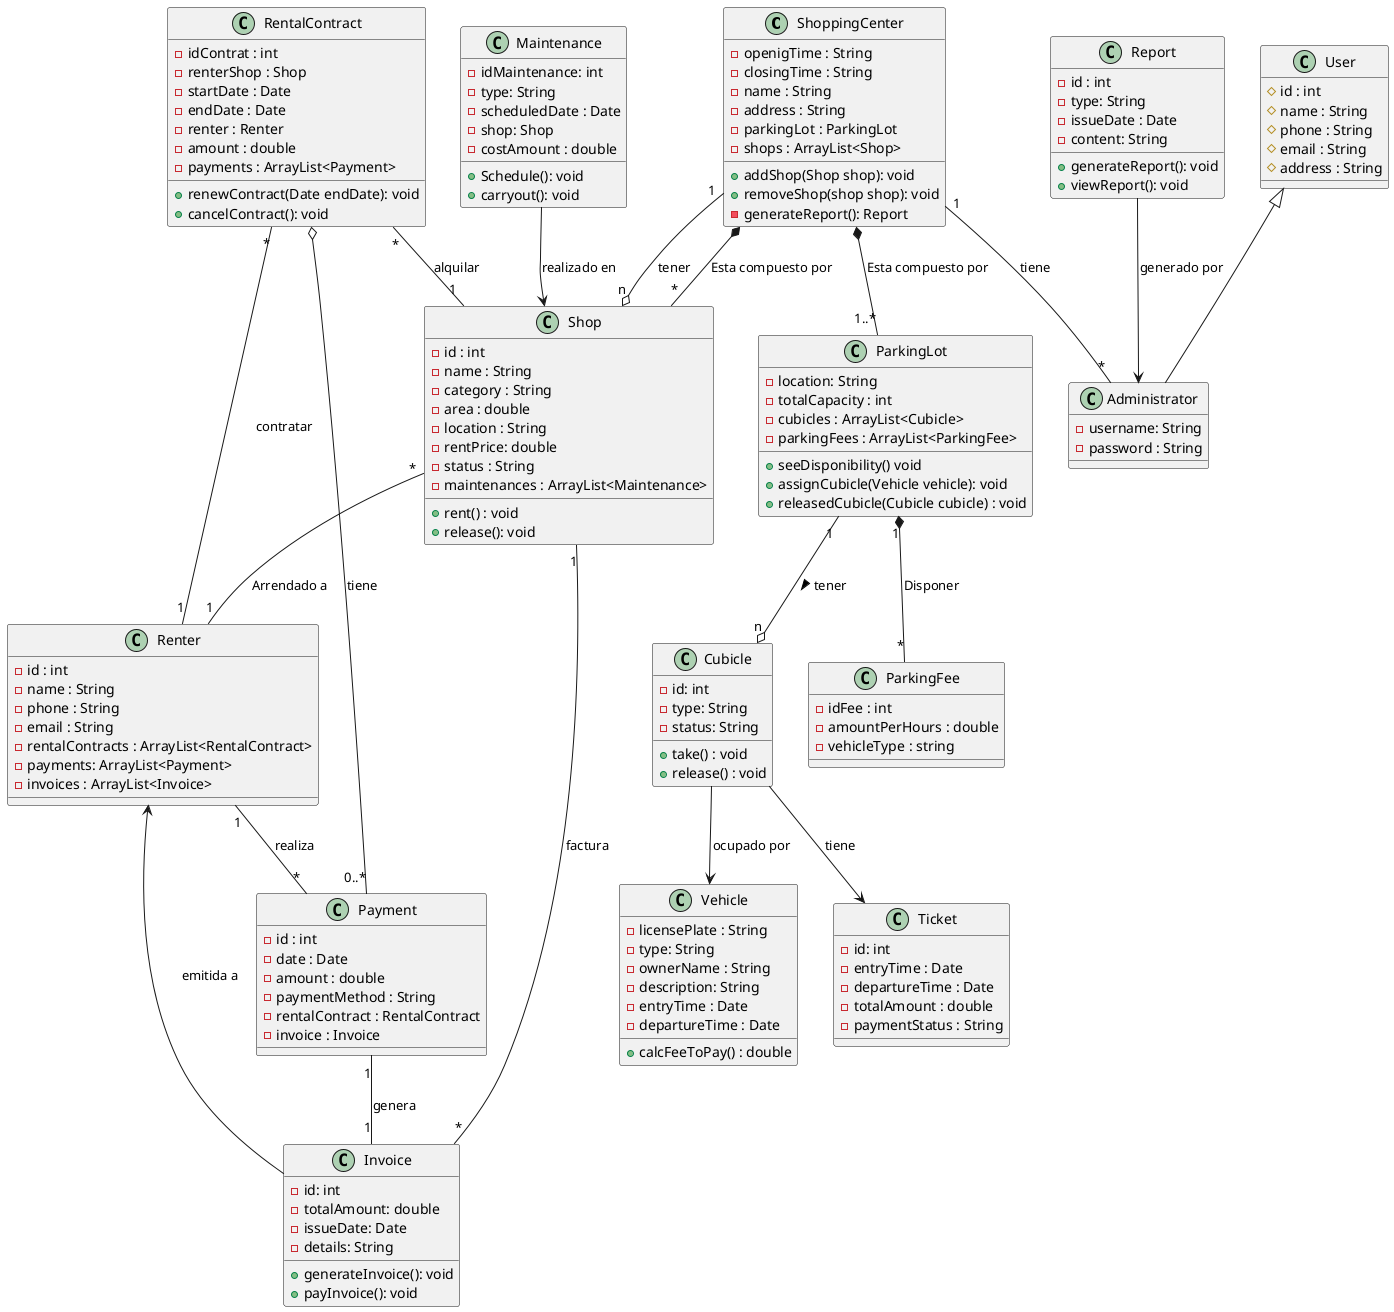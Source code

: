 @startuml

' Centro Comercial
class ShoppingCenter {
    - openigTime : String
    - closingTime : String
    - name : String
    - address : String
    - parkingLot : ParkingLot
    - shops : ArrayList<Shop>
    + addShop(Shop shop): void
    + removeShop(shop shop): void
    - generateReport(): Report
}

' Entidades Gestion Locales
'Local
class Shop {
    - id : int
    - name : String 
    - category : String 
    - area : double
    - location : String
    - rentPrice: double
    - status : String
    - maintenances : ArrayList<Maintenance>
    + rent() : void 
    + release(): void
}

' Contrato Alquiler
class RentalContract {
    - idContrat : int
    - renterShop : Shop
    - startDate : Date
    - endDate : Date
    - renter : Renter
    - amount : double
    - payments : ArrayList<Payment>
    + renewContract(Date endDate): void
    + cancelContract(): void
}

' Pagos
class Payment {
    - id : int
    - date : Date
    - amount : double
    - paymentMethod : String
    - rentalContract : RentalContract
    - invoice : Invoice
}

' Arrendatario
class Renter {
    - id : int
    - name : String
    - phone : String
    - email : String
    - rentalContracts : ArrayList<RentalContract>
    - payments: ArrayList<Payment>
    - invoices : ArrayList<Invoice>
}

' Factura
class Invoice {
    - id: int
    - totalAmount: double 
    - issueDate: Date
    - details: String
    + generateInvoice(): void
    + payInvoice(): void
}

' Reporte
class Report {
    ' tipo: General, Pagos, Facturas, arrendatario, Local, contrato, Mantenimiento
    - id : int
    - type: String 
    - issueDate : Date
    - content: String
    + generateReport(): void
    + viewReport(): void
}

' Mantenimiento
class Maintenance {
    - idMaintenance: int
    - type: String
    - scheduledDate : Date
    - shop: Shop
    - costAmount : double
    + Schedule(): void
    + carryout(): void
}

' Entidades Gestion Parqueadero
'Parqueadero
class ParkingLot {
    - location: String
    - totalCapacity : int
    - cubicles : ArrayList<Cubicle>
    - parkingFees : ArrayList<ParkingFee>
    + seeDisponibility() void
    + assignCubicle(Vehicle vehicle): void
    + releasedCubicle(Cubicle cubicle) : void
}

' Cubiculo
class Cubicle {
    - id: int
    - type: String
    - status: String
    + take() : void
    + release() : void
}

' Vehiculo
class Vehicle {
    - licensePlate : String
    - type: String
    - ownerName : String
    - description: String
    - entryTime : Date
    - departureTime : Date
    + calcFeeToPay() : double
}


' Tiket
class Ticket {
    - id: int
    - entryTime : Date
    - departureTime : Date
    - totalAmount : double
    - paymentStatus : String
}

' Tarifa
class ParkingFee {
    - idFee : int
    - amountPerHours : double
    - vehicleType : string
}    

' Usuario
class User {
    # id : int
    # name : String
    # phone : String
    # email : String
    # address : String
}

' Administrador 
class Administrator {
    - username: String
    - password : String
}
' Relaciones 

' Herencia
User <|-- Administrator 

' Asociacion
Shop "*" -- "1" Renter : Arrendado a
RentalContract "*" -- "1" Shop : alquilar
RentalContract "*" -- "1" Renter : contratar


' Relación entre Invoice y Client
Invoice --> Renter : "emitida a"

Invoice "*" -- "1" Shop: factura

' Relación entre Reporte y Administrator
Report --> Administrator : "generado por"

' Relación entre Mantenimiento y Shop
Maintenance --> Shop : "realizado en"

RentalContract o-- "0..*" Payment : tiene

Payment "1" -- "1" Invoice : genera

Renter "1" -- "*" Payment : realiza


' Relación entre Cubicle y Vehicle
Cubicle --> Vehicle : "ocupado por"
Cubicle --> Ticket : tiene


' Composicion
ParkingLot "1" --o "n" Cubicle: tener >
ParkingLot "1" *-- "*" ParkingFee : Disponer
ShoppingCenter "1" --o "n" Shop : tener
ShoppingCenter *-- "*" Shop : Esta compuesto por
ShoppingCenter *-- "1..*" ParkingLot : Esta compuesto por
ShoppingCenter "1" -- "*" Administrator : tiene

@enduml
